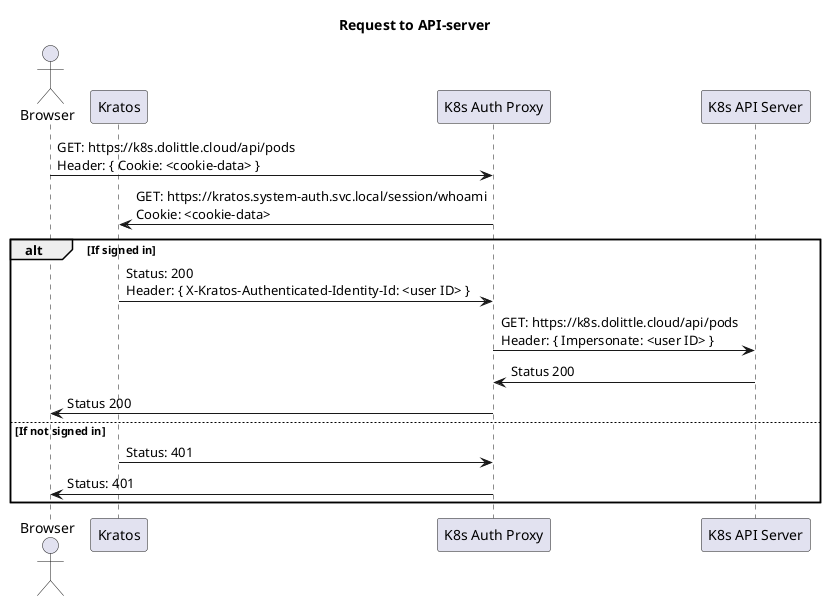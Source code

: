 @startuml "Api Server Request"

title Request to API-server

actor Browser
participant Kratos
participant "K8s Auth Proxy" as k8auth
participant "K8s API Server" as k8api


Browser -> k8auth: GET: https://k8s.dolittle.cloud/api/pods\nHeader: { Cookie: <cookie-data> }
k8auth -> Kratos: GET: https://kratos.system-auth.svc.local/session/whoami\nCookie: <cookie-data>

alt If signed in
    Kratos -> k8auth: Status: 200\nHeader: { X-Kratos-Authenticated-Identity-Id: <user ID> }
    k8auth -> k8api: GET: https://k8s.dolittle.cloud/api/pods\nHeader: { Impersonate: <user ID> }
    k8api -> k8auth: Status 200
    k8auth -> Browser: Status 200
else If not signed in
    Kratos -> k8auth: Status: 401
    k8auth -> Browser: Status: 401
end

@enduml

@startuml "Browse to Dolittle Studio"

title Browse to Dolittle Studio

actor Browser
participant Ingress
participant "Studio Auth Proxy" as Proxy
participant Studio
participant Kratos
participant "Studio Login UI" as UI


Browser -> Ingress: GET https://dolittle.studio\nHeader: { Cookie: <cookie-data> }
Ingress -> Proxy: GET http://authentication.application-xxx.svc.cluster.local/\nHeader: { Cookie: <cookie-data> }
Proxy -> Kratos: GET: https://kratos.system-auth.svc.cluster.local/session/whoami\nCookie: <cookie-data>

alt If authenticated
    Kratos -> Proxy: Status: 200\nHeader: { X-Kratos-Authenticated-Identity-Id: <user ID> }
    Proxy -> Studio: GET http://microservices.application-xxx.svc.cluster.local/\nHeader: { User: <user ID> }
    Studio -> Ingress: Status 200 (returns frontend)
    Proxy -> Ingress: Status 200 (returns frontend)
    Ingress -> Browser: Status 200 (returns frontend)

else If not authenticated
    Kratos -> Proxy: Status: 401
    Proxy -> Ingress: Status 302: https://dolittle.studio/.ory/kratos/self-service/login/browser
    Ingress -> Browser: Status 302: https://dolittle.studio/.ory/kratos/self-service/login/browser
    Browser -> Ingress: GET https://dolittle.studio/.ory/kratos/self-service/login/browser
    Ingress -> Kratos: GET http://kratos.system-auth.svc.cluster.local/.ory/kratos/self-service/login/browser
    Kratos -> Ingress: Status 302: http://dolittle.studio/login?session=<session-id>
    Ingress -> Browser: Status 302: http://dolittle.studio/login?session=<session-id>
    Browser -> Ingress: GET http://dolittle.studio/login?session=<session-id>
    Ingress -> UI: GET http://dolittle.studio/login?session=<session-id>
    UI -> Ingress: Status 200 (returns login frontend)
    Ingress -> Browser: Status 200 (returns login frontend)

    ... User clicks and clacks login with Microsoft\nand performs OpenID flow ...
    
    note over Browser, UI
        restart whole request with the correct cookie data
    end note
end

@enduml

@startuml "Kubectl Request"

title Kubectl Request

actor kubectl
participant "K8s Auth Proxy" as k8auth
participant "K8s API Server" as k8api

note over kubectl
Set the correct cluster with
server pointing to the k8auth
in the kubectl config
end note
kubectl -> k8auth: GET: https://k8s.dolittle.cloud/api/pods\nHeader: { Authentication: Bearer <token> }
k8auth -> Hydra: GET: http://hydra.system-auth.svc.cluster.local/userinfo

alt If good token
    Hydra -> k8auth: Status 200 { claims... }
    k8auth -> k8api: Impersonate: Hydra-User-Info\nGET: https://<local-cluster-url>/api/pods 
    k8api -> k8auth: Status 200 (results)
    k8auth -> kubectl: Status 200 (results)

else If bad/no token
    Hydra -> k8auth: Status 401
    k8auth -> kubectl: Status 401
end

@enduml

